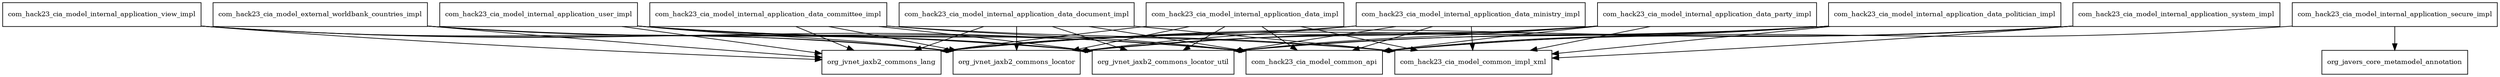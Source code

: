 digraph model_internal_application_user_impl_2018_5_22_SNAPSHOT_package_dependencies {
  node [shape = box, fontsize=10.0];
  com_hack23_cia_model_external_worldbank_countries_impl -> com_hack23_cia_model_common_api;
  com_hack23_cia_model_external_worldbank_countries_impl -> org_jvnet_jaxb2_commons_lang;
  com_hack23_cia_model_external_worldbank_countries_impl -> org_jvnet_jaxb2_commons_locator;
  com_hack23_cia_model_external_worldbank_countries_impl -> org_jvnet_jaxb2_commons_locator_util;
  com_hack23_cia_model_internal_application_data_committee_impl -> com_hack23_cia_model_common_api;
  com_hack23_cia_model_internal_application_data_committee_impl -> com_hack23_cia_model_common_impl_xml;
  com_hack23_cia_model_internal_application_data_committee_impl -> org_jvnet_jaxb2_commons_lang;
  com_hack23_cia_model_internal_application_data_committee_impl -> org_jvnet_jaxb2_commons_locator;
  com_hack23_cia_model_internal_application_data_committee_impl -> org_jvnet_jaxb2_commons_locator_util;
  com_hack23_cia_model_internal_application_data_document_impl -> com_hack23_cia_model_common_api;
  com_hack23_cia_model_internal_application_data_document_impl -> com_hack23_cia_model_common_impl_xml;
  com_hack23_cia_model_internal_application_data_document_impl -> org_jvnet_jaxb2_commons_lang;
  com_hack23_cia_model_internal_application_data_document_impl -> org_jvnet_jaxb2_commons_locator;
  com_hack23_cia_model_internal_application_data_document_impl -> org_jvnet_jaxb2_commons_locator_util;
  com_hack23_cia_model_internal_application_data_impl -> com_hack23_cia_model_common_api;
  com_hack23_cia_model_internal_application_data_impl -> com_hack23_cia_model_common_impl_xml;
  com_hack23_cia_model_internal_application_data_impl -> org_jvnet_jaxb2_commons_lang;
  com_hack23_cia_model_internal_application_data_impl -> org_jvnet_jaxb2_commons_locator;
  com_hack23_cia_model_internal_application_data_impl -> org_jvnet_jaxb2_commons_locator_util;
  com_hack23_cia_model_internal_application_data_ministry_impl -> com_hack23_cia_model_common_api;
  com_hack23_cia_model_internal_application_data_ministry_impl -> com_hack23_cia_model_common_impl_xml;
  com_hack23_cia_model_internal_application_data_ministry_impl -> org_jvnet_jaxb2_commons_lang;
  com_hack23_cia_model_internal_application_data_ministry_impl -> org_jvnet_jaxb2_commons_locator;
  com_hack23_cia_model_internal_application_data_ministry_impl -> org_jvnet_jaxb2_commons_locator_util;
  com_hack23_cia_model_internal_application_data_party_impl -> com_hack23_cia_model_common_api;
  com_hack23_cia_model_internal_application_data_party_impl -> com_hack23_cia_model_common_impl_xml;
  com_hack23_cia_model_internal_application_data_party_impl -> org_jvnet_jaxb2_commons_lang;
  com_hack23_cia_model_internal_application_data_party_impl -> org_jvnet_jaxb2_commons_locator;
  com_hack23_cia_model_internal_application_data_party_impl -> org_jvnet_jaxb2_commons_locator_util;
  com_hack23_cia_model_internal_application_data_politician_impl -> com_hack23_cia_model_common_api;
  com_hack23_cia_model_internal_application_data_politician_impl -> com_hack23_cia_model_common_impl_xml;
  com_hack23_cia_model_internal_application_data_politician_impl -> org_jvnet_jaxb2_commons_lang;
  com_hack23_cia_model_internal_application_data_politician_impl -> org_jvnet_jaxb2_commons_locator;
  com_hack23_cia_model_internal_application_data_politician_impl -> org_jvnet_jaxb2_commons_locator_util;
  com_hack23_cia_model_internal_application_secure_impl -> com_hack23_cia_model_common_api;
  com_hack23_cia_model_internal_application_secure_impl -> org_javers_core_metamodel_annotation;
  com_hack23_cia_model_internal_application_system_impl -> com_hack23_cia_model_common_api;
  com_hack23_cia_model_internal_application_system_impl -> com_hack23_cia_model_common_impl_xml;
  com_hack23_cia_model_internal_application_system_impl -> org_jvnet_jaxb2_commons_lang;
  com_hack23_cia_model_internal_application_system_impl -> org_jvnet_jaxb2_commons_locator;
  com_hack23_cia_model_internal_application_system_impl -> org_jvnet_jaxb2_commons_locator_util;
  com_hack23_cia_model_internal_application_user_impl -> com_hack23_cia_model_common_api;
  com_hack23_cia_model_internal_application_user_impl -> com_hack23_cia_model_common_impl_xml;
  com_hack23_cia_model_internal_application_user_impl -> org_jvnet_jaxb2_commons_lang;
  com_hack23_cia_model_internal_application_user_impl -> org_jvnet_jaxb2_commons_locator;
  com_hack23_cia_model_internal_application_user_impl -> org_jvnet_jaxb2_commons_locator_util;
  com_hack23_cia_model_internal_application_view_impl -> com_hack23_cia_model_common_api;
  com_hack23_cia_model_internal_application_view_impl -> org_jvnet_jaxb2_commons_lang;
  com_hack23_cia_model_internal_application_view_impl -> org_jvnet_jaxb2_commons_locator;
  com_hack23_cia_model_internal_application_view_impl -> org_jvnet_jaxb2_commons_locator_util;
}
